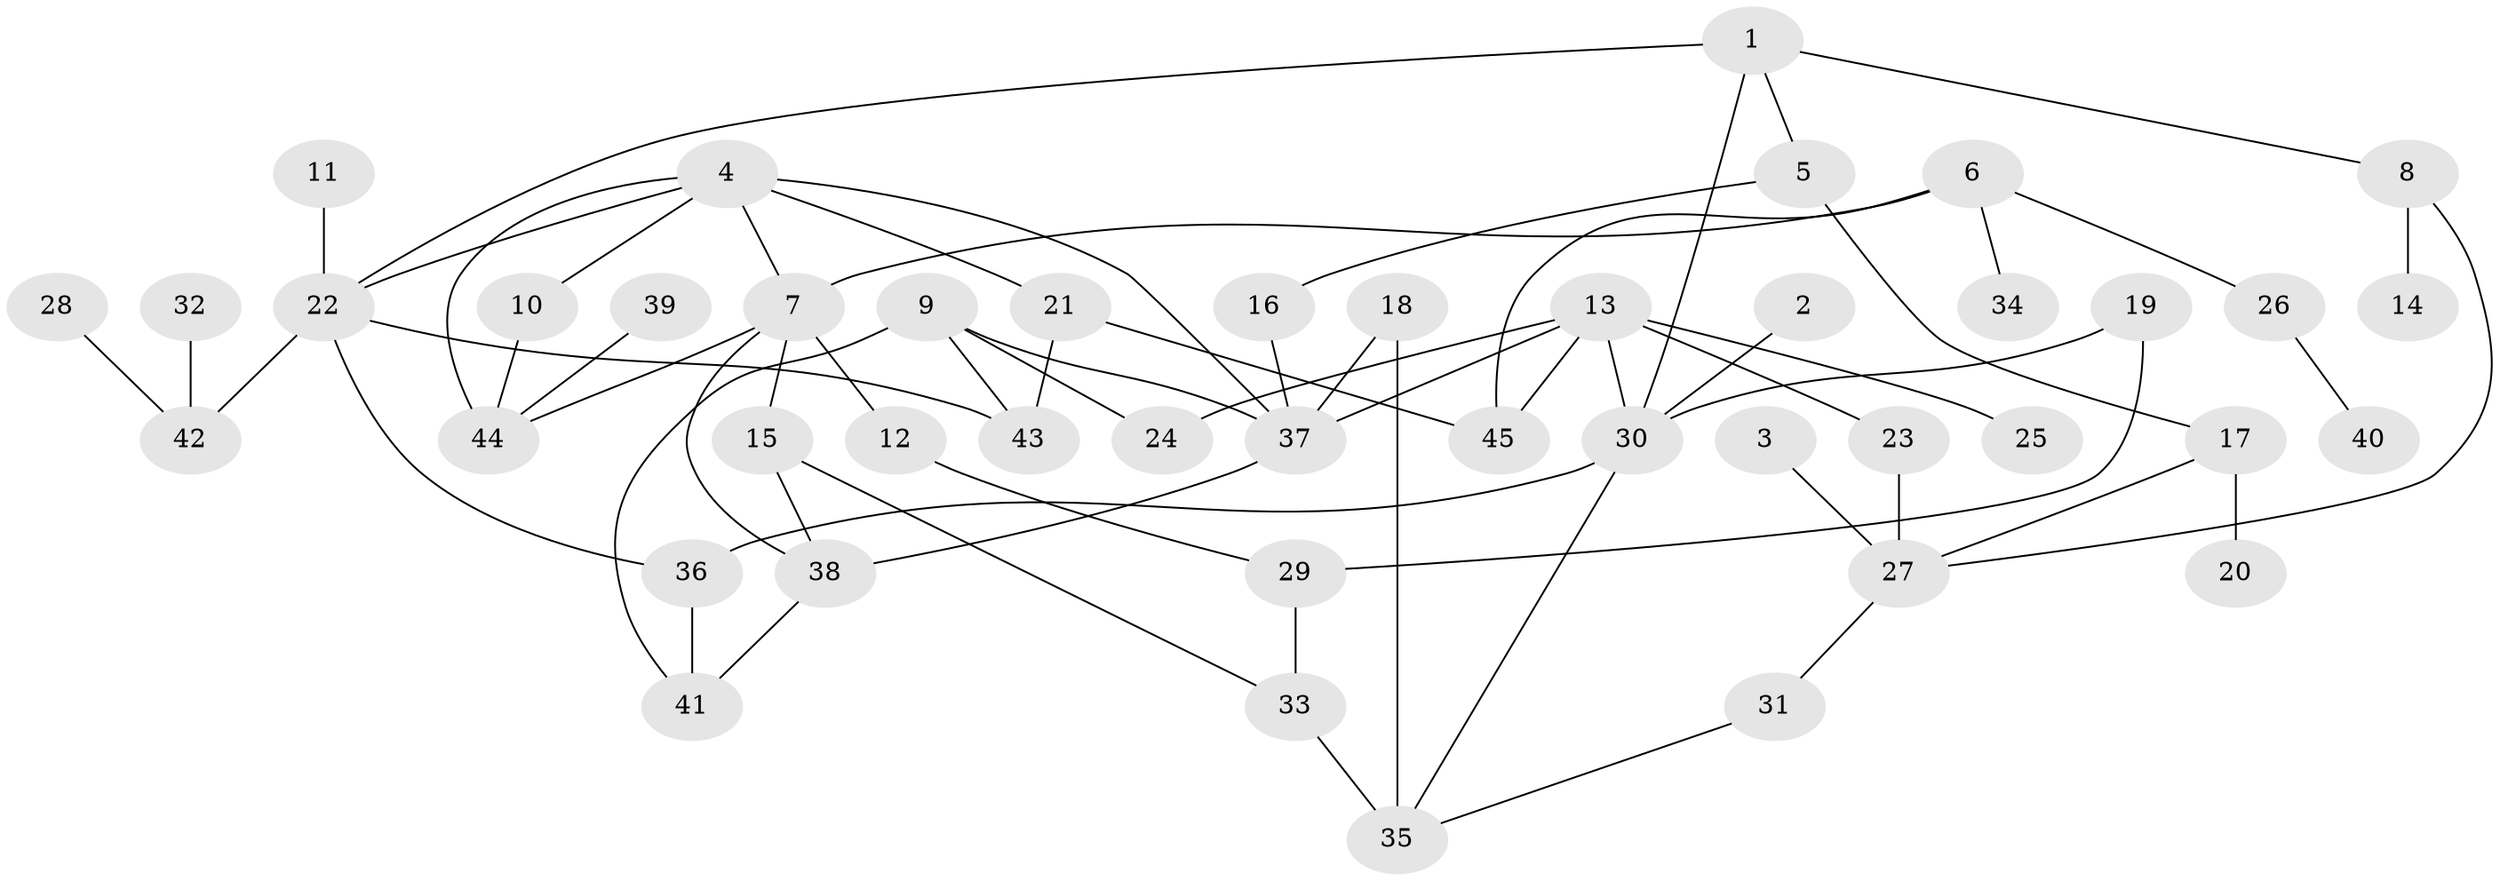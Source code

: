 // original degree distribution, {7: 0.011111111111111112, 3: 0.15555555555555556, 6: 0.044444444444444446, 5: 0.06666666666666667, 4: 0.1, 1: 0.32222222222222224, 2: 0.3}
// Generated by graph-tools (version 1.1) at 2025/01/03/09/25 03:01:02]
// undirected, 45 vertices, 65 edges
graph export_dot {
graph [start="1"]
  node [color=gray90,style=filled];
  1;
  2;
  3;
  4;
  5;
  6;
  7;
  8;
  9;
  10;
  11;
  12;
  13;
  14;
  15;
  16;
  17;
  18;
  19;
  20;
  21;
  22;
  23;
  24;
  25;
  26;
  27;
  28;
  29;
  30;
  31;
  32;
  33;
  34;
  35;
  36;
  37;
  38;
  39;
  40;
  41;
  42;
  43;
  44;
  45;
  1 -- 5 [weight=1.0];
  1 -- 8 [weight=1.0];
  1 -- 22 [weight=1.0];
  1 -- 30 [weight=1.0];
  2 -- 30 [weight=1.0];
  3 -- 27 [weight=1.0];
  4 -- 7 [weight=1.0];
  4 -- 10 [weight=1.0];
  4 -- 21 [weight=1.0];
  4 -- 22 [weight=1.0];
  4 -- 37 [weight=1.0];
  4 -- 44 [weight=1.0];
  5 -- 16 [weight=1.0];
  5 -- 17 [weight=1.0];
  6 -- 7 [weight=1.0];
  6 -- 26 [weight=1.0];
  6 -- 34 [weight=1.0];
  6 -- 45 [weight=1.0];
  7 -- 12 [weight=1.0];
  7 -- 15 [weight=1.0];
  7 -- 38 [weight=1.0];
  7 -- 44 [weight=1.0];
  8 -- 14 [weight=1.0];
  8 -- 27 [weight=1.0];
  9 -- 24 [weight=1.0];
  9 -- 37 [weight=1.0];
  9 -- 41 [weight=1.0];
  9 -- 43 [weight=1.0];
  10 -- 44 [weight=1.0];
  11 -- 22 [weight=1.0];
  12 -- 29 [weight=1.0];
  13 -- 23 [weight=1.0];
  13 -- 24 [weight=1.0];
  13 -- 25 [weight=1.0];
  13 -- 30 [weight=1.0];
  13 -- 37 [weight=1.0];
  13 -- 45 [weight=1.0];
  15 -- 33 [weight=1.0];
  15 -- 38 [weight=1.0];
  16 -- 37 [weight=1.0];
  17 -- 20 [weight=1.0];
  17 -- 27 [weight=1.0];
  18 -- 35 [weight=1.0];
  18 -- 37 [weight=1.0];
  19 -- 29 [weight=1.0];
  19 -- 30 [weight=1.0];
  21 -- 43 [weight=1.0];
  21 -- 45 [weight=1.0];
  22 -- 36 [weight=1.0];
  22 -- 42 [weight=1.0];
  22 -- 43 [weight=1.0];
  23 -- 27 [weight=1.0];
  26 -- 40 [weight=1.0];
  27 -- 31 [weight=1.0];
  28 -- 42 [weight=1.0];
  29 -- 33 [weight=1.0];
  30 -- 35 [weight=1.0];
  30 -- 36 [weight=1.0];
  31 -- 35 [weight=1.0];
  32 -- 42 [weight=1.0];
  33 -- 35 [weight=2.0];
  36 -- 41 [weight=1.0];
  37 -- 38 [weight=1.0];
  38 -- 41 [weight=1.0];
  39 -- 44 [weight=1.0];
}
